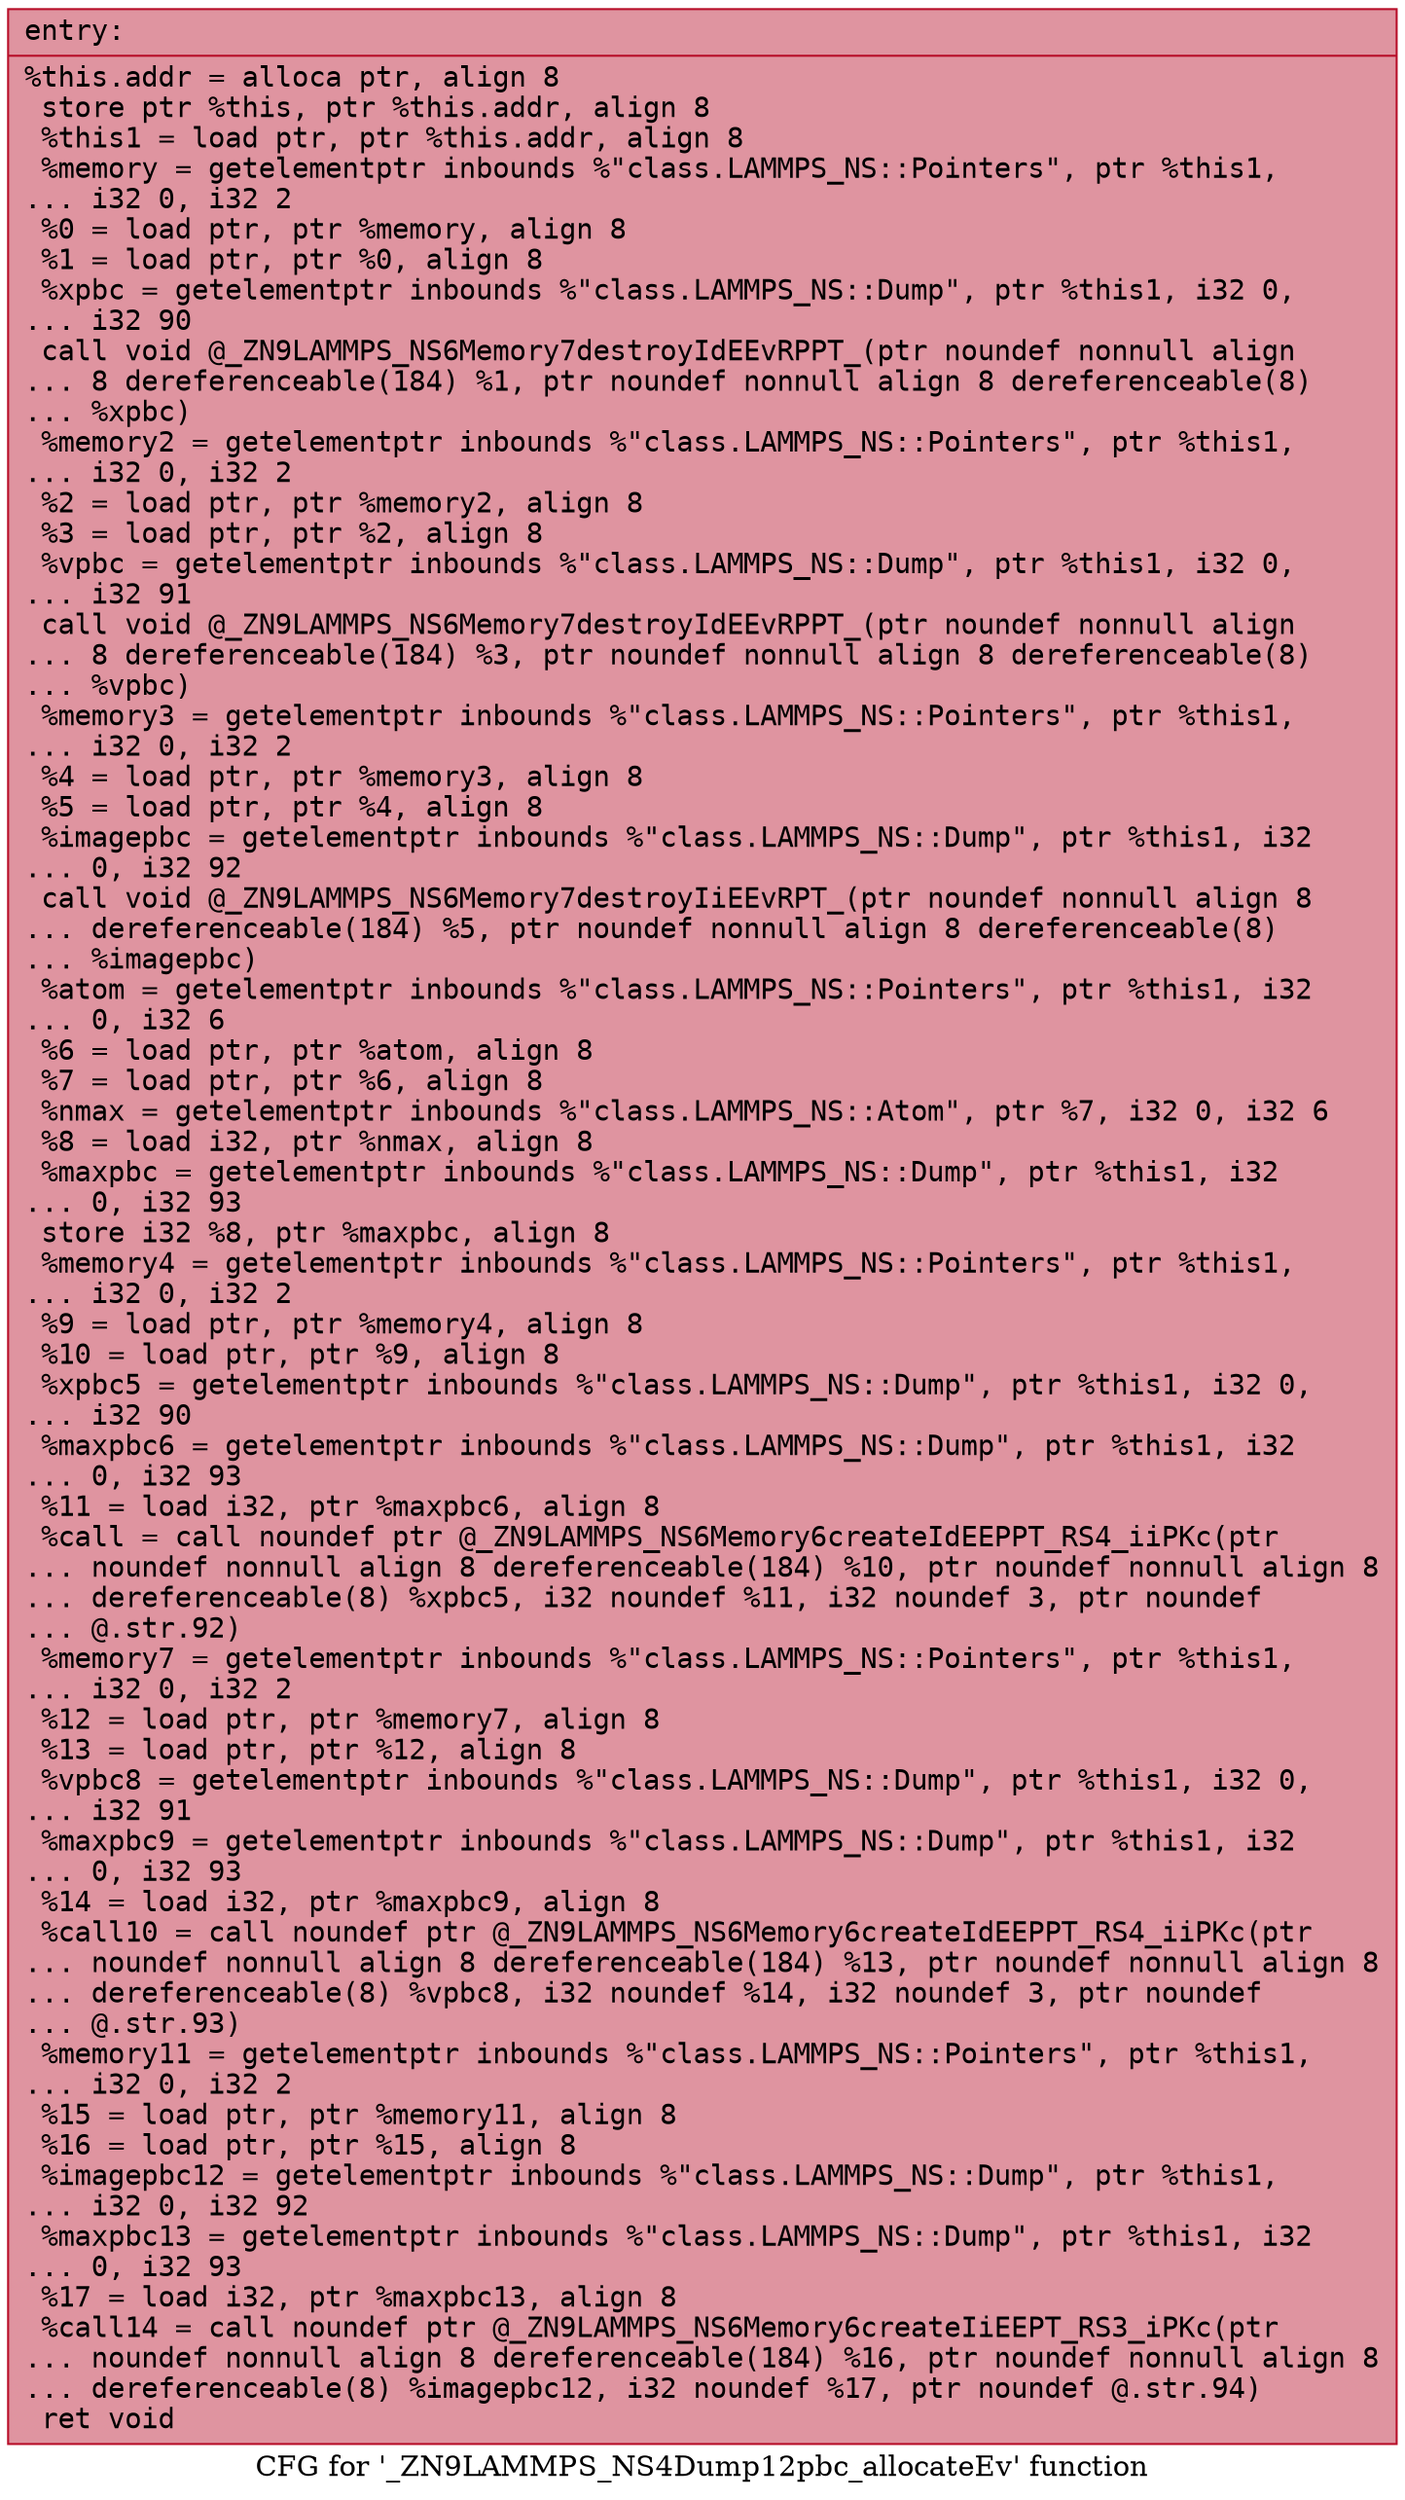 digraph "CFG for '_ZN9LAMMPS_NS4Dump12pbc_allocateEv' function" {
	label="CFG for '_ZN9LAMMPS_NS4Dump12pbc_allocateEv' function";

	Node0x564668022de0 [shape=record,color="#b70d28ff", style=filled, fillcolor="#b70d2870" fontname="Courier",label="{entry:\l|  %this.addr = alloca ptr, align 8\l  store ptr %this, ptr %this.addr, align 8\l  %this1 = load ptr, ptr %this.addr, align 8\l  %memory = getelementptr inbounds %\"class.LAMMPS_NS::Pointers\", ptr %this1,\l... i32 0, i32 2\l  %0 = load ptr, ptr %memory, align 8\l  %1 = load ptr, ptr %0, align 8\l  %xpbc = getelementptr inbounds %\"class.LAMMPS_NS::Dump\", ptr %this1, i32 0,\l... i32 90\l  call void @_ZN9LAMMPS_NS6Memory7destroyIdEEvRPPT_(ptr noundef nonnull align\l... 8 dereferenceable(184) %1, ptr noundef nonnull align 8 dereferenceable(8)\l... %xpbc)\l  %memory2 = getelementptr inbounds %\"class.LAMMPS_NS::Pointers\", ptr %this1,\l... i32 0, i32 2\l  %2 = load ptr, ptr %memory2, align 8\l  %3 = load ptr, ptr %2, align 8\l  %vpbc = getelementptr inbounds %\"class.LAMMPS_NS::Dump\", ptr %this1, i32 0,\l... i32 91\l  call void @_ZN9LAMMPS_NS6Memory7destroyIdEEvRPPT_(ptr noundef nonnull align\l... 8 dereferenceable(184) %3, ptr noundef nonnull align 8 dereferenceable(8)\l... %vpbc)\l  %memory3 = getelementptr inbounds %\"class.LAMMPS_NS::Pointers\", ptr %this1,\l... i32 0, i32 2\l  %4 = load ptr, ptr %memory3, align 8\l  %5 = load ptr, ptr %4, align 8\l  %imagepbc = getelementptr inbounds %\"class.LAMMPS_NS::Dump\", ptr %this1, i32\l... 0, i32 92\l  call void @_ZN9LAMMPS_NS6Memory7destroyIiEEvRPT_(ptr noundef nonnull align 8\l... dereferenceable(184) %5, ptr noundef nonnull align 8 dereferenceable(8)\l... %imagepbc)\l  %atom = getelementptr inbounds %\"class.LAMMPS_NS::Pointers\", ptr %this1, i32\l... 0, i32 6\l  %6 = load ptr, ptr %atom, align 8\l  %7 = load ptr, ptr %6, align 8\l  %nmax = getelementptr inbounds %\"class.LAMMPS_NS::Atom\", ptr %7, i32 0, i32 6\l  %8 = load i32, ptr %nmax, align 8\l  %maxpbc = getelementptr inbounds %\"class.LAMMPS_NS::Dump\", ptr %this1, i32\l... 0, i32 93\l  store i32 %8, ptr %maxpbc, align 8\l  %memory4 = getelementptr inbounds %\"class.LAMMPS_NS::Pointers\", ptr %this1,\l... i32 0, i32 2\l  %9 = load ptr, ptr %memory4, align 8\l  %10 = load ptr, ptr %9, align 8\l  %xpbc5 = getelementptr inbounds %\"class.LAMMPS_NS::Dump\", ptr %this1, i32 0,\l... i32 90\l  %maxpbc6 = getelementptr inbounds %\"class.LAMMPS_NS::Dump\", ptr %this1, i32\l... 0, i32 93\l  %11 = load i32, ptr %maxpbc6, align 8\l  %call = call noundef ptr @_ZN9LAMMPS_NS6Memory6createIdEEPPT_RS4_iiPKc(ptr\l... noundef nonnull align 8 dereferenceable(184) %10, ptr noundef nonnull align 8\l... dereferenceable(8) %xpbc5, i32 noundef %11, i32 noundef 3, ptr noundef\l... @.str.92)\l  %memory7 = getelementptr inbounds %\"class.LAMMPS_NS::Pointers\", ptr %this1,\l... i32 0, i32 2\l  %12 = load ptr, ptr %memory7, align 8\l  %13 = load ptr, ptr %12, align 8\l  %vpbc8 = getelementptr inbounds %\"class.LAMMPS_NS::Dump\", ptr %this1, i32 0,\l... i32 91\l  %maxpbc9 = getelementptr inbounds %\"class.LAMMPS_NS::Dump\", ptr %this1, i32\l... 0, i32 93\l  %14 = load i32, ptr %maxpbc9, align 8\l  %call10 = call noundef ptr @_ZN9LAMMPS_NS6Memory6createIdEEPPT_RS4_iiPKc(ptr\l... noundef nonnull align 8 dereferenceable(184) %13, ptr noundef nonnull align 8\l... dereferenceable(8) %vpbc8, i32 noundef %14, i32 noundef 3, ptr noundef\l... @.str.93)\l  %memory11 = getelementptr inbounds %\"class.LAMMPS_NS::Pointers\", ptr %this1,\l... i32 0, i32 2\l  %15 = load ptr, ptr %memory11, align 8\l  %16 = load ptr, ptr %15, align 8\l  %imagepbc12 = getelementptr inbounds %\"class.LAMMPS_NS::Dump\", ptr %this1,\l... i32 0, i32 92\l  %maxpbc13 = getelementptr inbounds %\"class.LAMMPS_NS::Dump\", ptr %this1, i32\l... 0, i32 93\l  %17 = load i32, ptr %maxpbc13, align 8\l  %call14 = call noundef ptr @_ZN9LAMMPS_NS6Memory6createIiEEPT_RS3_iPKc(ptr\l... noundef nonnull align 8 dereferenceable(184) %16, ptr noundef nonnull align 8\l... dereferenceable(8) %imagepbc12, i32 noundef %17, ptr noundef @.str.94)\l  ret void\l}"];
}
